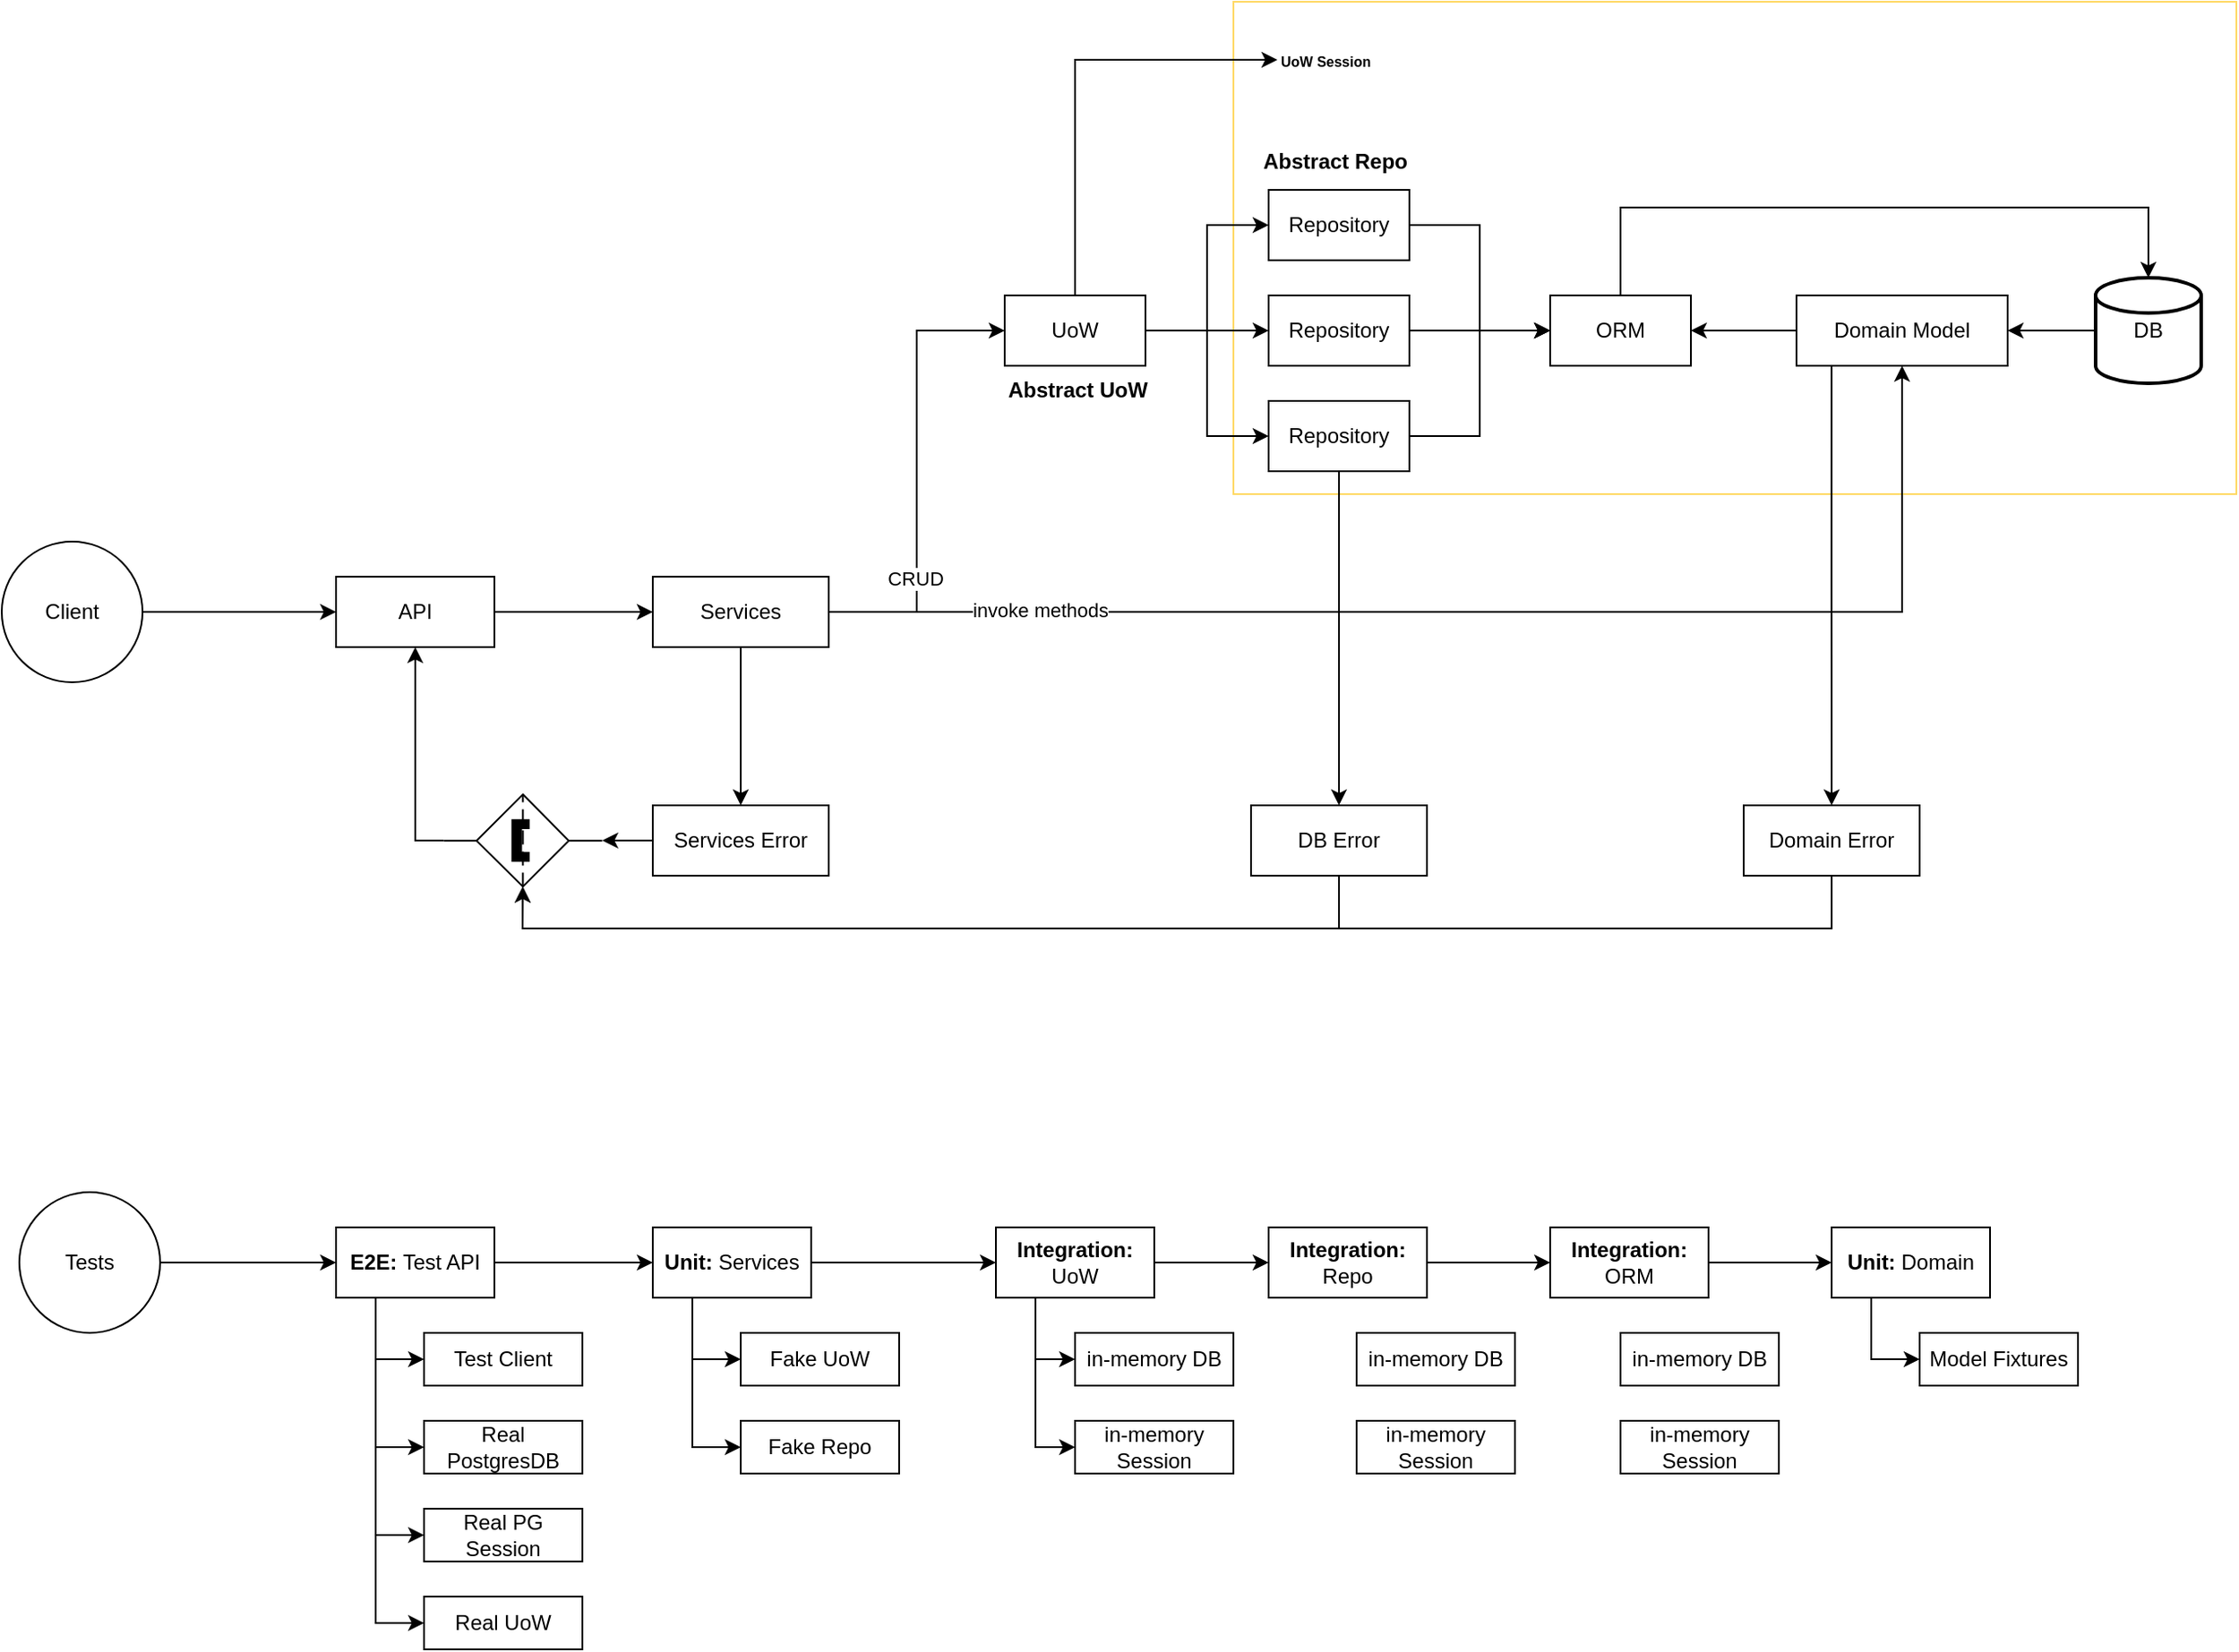 <mxfile version="26.2.2">
  <diagram name="Page-1" id="8yxQzXgcwRmqOZLbL2iT">
    <mxGraphModel dx="1793" dy="940" grid="1" gridSize="10" guides="1" tooltips="1" connect="1" arrows="1" fold="1" page="1" pageScale="1" pageWidth="850" pageHeight="1100" math="0" shadow="0">
      <root>
        <mxCell id="0" />
        <mxCell id="1" parent="0" />
        <mxCell id="xqlagRpHaZFe84Ld7Fl1-120" value="" style="rounded=0;whiteSpace=wrap;html=1;fillColor=none;strokeWidth=1;strokeColor=#FFD966;" vertex="1" parent="1">
          <mxGeometry x="720" y="63" width="570" height="280" as="geometry" />
        </mxCell>
        <mxCell id="xqlagRpHaZFe84Ld7Fl1-32" style="edgeStyle=orthogonalEdgeStyle;rounded=0;orthogonalLoop=1;jettySize=auto;html=1;entryX=0.5;entryY=0;entryDx=0;entryDy=0;entryPerimeter=0;exitX=0.5;exitY=0;exitDx=0;exitDy=0;" edge="1" parent="1" source="xqlagRpHaZFe84Ld7Fl1-1" target="xqlagRpHaZFe84Ld7Fl1-11">
          <mxGeometry relative="1" as="geometry">
            <Array as="points">
              <mxPoint x="940" y="180" />
              <mxPoint x="1240" y="180" />
            </Array>
          </mxGeometry>
        </mxCell>
        <mxCell id="xqlagRpHaZFe84Ld7Fl1-1" value="ORM" style="rounded=0;whiteSpace=wrap;html=1;" vertex="1" parent="1">
          <mxGeometry x="900" y="230" width="80" height="40" as="geometry" />
        </mxCell>
        <mxCell id="xqlagRpHaZFe84Ld7Fl1-29" style="edgeStyle=orthogonalEdgeStyle;rounded=0;orthogonalLoop=1;jettySize=auto;html=1;entryX=0;entryY=0.5;entryDx=0;entryDy=0;" edge="1" parent="1" source="xqlagRpHaZFe84Ld7Fl1-2" target="xqlagRpHaZFe84Ld7Fl1-1">
          <mxGeometry relative="1" as="geometry" />
        </mxCell>
        <mxCell id="xqlagRpHaZFe84Ld7Fl1-2" value="Repository" style="rounded=0;whiteSpace=wrap;html=1;" vertex="1" parent="1">
          <mxGeometry x="740" y="170" width="80" height="40" as="geometry" />
        </mxCell>
        <mxCell id="xqlagRpHaZFe84Ld7Fl1-18" style="edgeStyle=orthogonalEdgeStyle;rounded=0;orthogonalLoop=1;jettySize=auto;html=1;entryX=0;entryY=0.5;entryDx=0;entryDy=0;" edge="1" parent="1" source="xqlagRpHaZFe84Ld7Fl1-3" target="xqlagRpHaZFe84Ld7Fl1-2">
          <mxGeometry relative="1" as="geometry" />
        </mxCell>
        <mxCell id="xqlagRpHaZFe84Ld7Fl1-19" style="edgeStyle=orthogonalEdgeStyle;rounded=0;orthogonalLoop=1;jettySize=auto;html=1;exitX=1;exitY=0.5;exitDx=0;exitDy=0;entryX=0;entryY=0.5;entryDx=0;entryDy=0;" edge="1" parent="1" source="xqlagRpHaZFe84Ld7Fl1-3" target="xqlagRpHaZFe84Ld7Fl1-15">
          <mxGeometry relative="1" as="geometry" />
        </mxCell>
        <mxCell id="xqlagRpHaZFe84Ld7Fl1-20" style="edgeStyle=orthogonalEdgeStyle;rounded=0;orthogonalLoop=1;jettySize=auto;html=1;entryX=0;entryY=0.5;entryDx=0;entryDy=0;" edge="1" parent="1" source="xqlagRpHaZFe84Ld7Fl1-3" target="xqlagRpHaZFe84Ld7Fl1-16">
          <mxGeometry relative="1" as="geometry" />
        </mxCell>
        <mxCell id="xqlagRpHaZFe84Ld7Fl1-119" style="edgeStyle=orthogonalEdgeStyle;rounded=0;orthogonalLoop=1;jettySize=auto;html=1;entryX=0;entryY=0.5;entryDx=0;entryDy=0;" edge="1" parent="1" source="xqlagRpHaZFe84Ld7Fl1-3" target="xqlagRpHaZFe84Ld7Fl1-121">
          <mxGeometry relative="1" as="geometry">
            <mxPoint x="740" y="100" as="targetPoint" />
            <Array as="points">
              <mxPoint x="630" y="96" />
            </Array>
          </mxGeometry>
        </mxCell>
        <mxCell id="xqlagRpHaZFe84Ld7Fl1-3" value="UoW" style="rounded=0;whiteSpace=wrap;html=1;" vertex="1" parent="1">
          <mxGeometry x="590" y="230" width="80" height="40" as="geometry" />
        </mxCell>
        <mxCell id="xqlagRpHaZFe84Ld7Fl1-21" style="edgeStyle=orthogonalEdgeStyle;rounded=0;orthogonalLoop=1;jettySize=auto;html=1;entryX=0;entryY=0.5;entryDx=0;entryDy=0;" edge="1" parent="1" source="xqlagRpHaZFe84Ld7Fl1-4" target="xqlagRpHaZFe84Ld7Fl1-3">
          <mxGeometry relative="1" as="geometry" />
        </mxCell>
        <mxCell id="xqlagRpHaZFe84Ld7Fl1-39" value="CRUD" style="edgeLabel;html=1;align=center;verticalAlign=middle;resizable=0;points=[];" vertex="1" connectable="0" parent="xqlagRpHaZFe84Ld7Fl1-21">
          <mxGeometry x="-0.15" y="1" relative="1" as="geometry">
            <mxPoint y="41" as="offset" />
          </mxGeometry>
        </mxCell>
        <mxCell id="xqlagRpHaZFe84Ld7Fl1-37" style="edgeStyle=orthogonalEdgeStyle;rounded=0;orthogonalLoop=1;jettySize=auto;html=1;" edge="1" parent="1" source="xqlagRpHaZFe84Ld7Fl1-4" target="xqlagRpHaZFe84Ld7Fl1-7">
          <mxGeometry relative="1" as="geometry" />
        </mxCell>
        <mxCell id="xqlagRpHaZFe84Ld7Fl1-38" value="invoke methods" style="edgeLabel;html=1;align=center;verticalAlign=middle;resizable=0;points=[];" vertex="1" connectable="0" parent="xqlagRpHaZFe84Ld7Fl1-37">
          <mxGeometry x="-0.717" y="1" relative="1" as="geometry">
            <mxPoint x="14" as="offset" />
          </mxGeometry>
        </mxCell>
        <mxCell id="xqlagRpHaZFe84Ld7Fl1-40" style="edgeStyle=orthogonalEdgeStyle;rounded=0;orthogonalLoop=1;jettySize=auto;html=1;entryX=0.5;entryY=0;entryDx=0;entryDy=0;" edge="1" parent="1" source="xqlagRpHaZFe84Ld7Fl1-4" target="xqlagRpHaZFe84Ld7Fl1-84">
          <mxGeometry relative="1" as="geometry">
            <mxPoint x="440" y="520" as="targetPoint" />
          </mxGeometry>
        </mxCell>
        <mxCell id="xqlagRpHaZFe84Ld7Fl1-4" value="Services" style="rounded=0;whiteSpace=wrap;html=1;" vertex="1" parent="1">
          <mxGeometry x="390" y="390" width="100" height="40" as="geometry" />
        </mxCell>
        <mxCell id="xqlagRpHaZFe84Ld7Fl1-22" style="edgeStyle=orthogonalEdgeStyle;rounded=0;orthogonalLoop=1;jettySize=auto;html=1;" edge="1" parent="1" source="xqlagRpHaZFe84Ld7Fl1-5" target="xqlagRpHaZFe84Ld7Fl1-4">
          <mxGeometry relative="1" as="geometry" />
        </mxCell>
        <mxCell id="xqlagRpHaZFe84Ld7Fl1-5" value="API" style="rounded=0;whiteSpace=wrap;html=1;" vertex="1" parent="1">
          <mxGeometry x="210" y="390" width="90" height="40" as="geometry" />
        </mxCell>
        <mxCell id="xqlagRpHaZFe84Ld7Fl1-33" style="edgeStyle=orthogonalEdgeStyle;rounded=0;orthogonalLoop=1;jettySize=auto;html=1;entryX=1;entryY=0.5;entryDx=0;entryDy=0;" edge="1" parent="1" source="xqlagRpHaZFe84Ld7Fl1-7" target="xqlagRpHaZFe84Ld7Fl1-1">
          <mxGeometry relative="1" as="geometry" />
        </mxCell>
        <mxCell id="xqlagRpHaZFe84Ld7Fl1-113" style="edgeStyle=orthogonalEdgeStyle;rounded=0;orthogonalLoop=1;jettySize=auto;html=1;exitX=0.166;exitY=0.986;exitDx=0;exitDy=0;entryX=0.5;entryY=0;entryDx=0;entryDy=0;exitPerimeter=0;" edge="1" parent="1" source="xqlagRpHaZFe84Ld7Fl1-7" target="xqlagRpHaZFe84Ld7Fl1-99">
          <mxGeometry relative="1" as="geometry" />
        </mxCell>
        <mxCell id="xqlagRpHaZFe84Ld7Fl1-7" value="Domain Model" style="rounded=0;whiteSpace=wrap;html=1;" vertex="1" parent="1">
          <mxGeometry x="1040" y="230" width="120" height="40" as="geometry" />
        </mxCell>
        <mxCell id="xqlagRpHaZFe84Ld7Fl1-42" style="edgeStyle=orthogonalEdgeStyle;rounded=0;orthogonalLoop=1;jettySize=auto;html=1;entryX=1;entryY=0.5;entryDx=0;entryDy=0;" edge="1" parent="1" source="xqlagRpHaZFe84Ld7Fl1-11" target="xqlagRpHaZFe84Ld7Fl1-7">
          <mxGeometry relative="1" as="geometry" />
        </mxCell>
        <mxCell id="xqlagRpHaZFe84Ld7Fl1-11" value="DB" style="strokeWidth=2;html=1;shape=mxgraph.flowchart.database;whiteSpace=wrap;" vertex="1" parent="1">
          <mxGeometry x="1210" y="220" width="60" height="60" as="geometry" />
        </mxCell>
        <mxCell id="xqlagRpHaZFe84Ld7Fl1-30" style="edgeStyle=orthogonalEdgeStyle;rounded=0;orthogonalLoop=1;jettySize=auto;html=1;exitX=1;exitY=0.5;exitDx=0;exitDy=0;entryX=0;entryY=0.5;entryDx=0;entryDy=0;" edge="1" parent="1" source="xqlagRpHaZFe84Ld7Fl1-15" target="xqlagRpHaZFe84Ld7Fl1-1">
          <mxGeometry relative="1" as="geometry" />
        </mxCell>
        <mxCell id="xqlagRpHaZFe84Ld7Fl1-15" value="Repository" style="rounded=0;whiteSpace=wrap;html=1;" vertex="1" parent="1">
          <mxGeometry x="740" y="230" width="80" height="40" as="geometry" />
        </mxCell>
        <mxCell id="xqlagRpHaZFe84Ld7Fl1-31" style="edgeStyle=orthogonalEdgeStyle;rounded=0;orthogonalLoop=1;jettySize=auto;html=1;entryX=0;entryY=0.5;entryDx=0;entryDy=0;" edge="1" parent="1" source="xqlagRpHaZFe84Ld7Fl1-16" target="xqlagRpHaZFe84Ld7Fl1-1">
          <mxGeometry relative="1" as="geometry" />
        </mxCell>
        <mxCell id="xqlagRpHaZFe84Ld7Fl1-93" style="edgeStyle=orthogonalEdgeStyle;rounded=0;orthogonalLoop=1;jettySize=auto;html=1;exitX=0.5;exitY=1;exitDx=0;exitDy=0;entryX=0.5;entryY=0;entryDx=0;entryDy=0;" edge="1" parent="1" source="xqlagRpHaZFe84Ld7Fl1-16" target="xqlagRpHaZFe84Ld7Fl1-92">
          <mxGeometry relative="1" as="geometry" />
        </mxCell>
        <mxCell id="xqlagRpHaZFe84Ld7Fl1-16" value="Repository" style="rounded=0;whiteSpace=wrap;html=1;" vertex="1" parent="1">
          <mxGeometry x="740" y="290" width="80" height="40" as="geometry" />
        </mxCell>
        <mxCell id="xqlagRpHaZFe84Ld7Fl1-35" value="&lt;span style=&quot;text-align: center;&quot;&gt;&lt;b&gt;Abstract UoW&lt;/b&gt;&lt;/span&gt;" style="text;whiteSpace=wrap;html=1;" vertex="1" parent="1">
          <mxGeometry x="590" y="270" width="90" height="30" as="geometry" />
        </mxCell>
        <mxCell id="xqlagRpHaZFe84Ld7Fl1-36" value="&lt;span style=&quot;text-align: center;&quot;&gt;&lt;b&gt;Abstract Repo&lt;/b&gt;&lt;/span&gt;" style="text;whiteSpace=wrap;html=1;" vertex="1" parent="1">
          <mxGeometry x="735" y="140" width="90" height="30" as="geometry" />
        </mxCell>
        <mxCell id="xqlagRpHaZFe84Ld7Fl1-70" style="edgeStyle=orthogonalEdgeStyle;rounded=0;orthogonalLoop=1;jettySize=auto;html=1;exitX=0.25;exitY=1;exitDx=0;exitDy=0;entryX=0;entryY=0.5;entryDx=0;entryDy=0;" edge="1" parent="1" source="xqlagRpHaZFe84Ld7Fl1-47" target="xqlagRpHaZFe84Ld7Fl1-63">
          <mxGeometry relative="1" as="geometry" />
        </mxCell>
        <mxCell id="xqlagRpHaZFe84Ld7Fl1-71" style="edgeStyle=orthogonalEdgeStyle;rounded=0;orthogonalLoop=1;jettySize=auto;html=1;exitX=0.25;exitY=1;exitDx=0;exitDy=0;entryX=0;entryY=0.5;entryDx=0;entryDy=0;" edge="1" parent="1" source="xqlagRpHaZFe84Ld7Fl1-47" target="xqlagRpHaZFe84Ld7Fl1-64">
          <mxGeometry relative="1" as="geometry" />
        </mxCell>
        <mxCell id="xqlagRpHaZFe84Ld7Fl1-72" style="edgeStyle=orthogonalEdgeStyle;rounded=0;orthogonalLoop=1;jettySize=auto;html=1;exitX=0.25;exitY=1;exitDx=0;exitDy=0;entryX=0;entryY=0.5;entryDx=0;entryDy=0;" edge="1" parent="1" source="xqlagRpHaZFe84Ld7Fl1-47" target="xqlagRpHaZFe84Ld7Fl1-69">
          <mxGeometry relative="1" as="geometry" />
        </mxCell>
        <mxCell id="xqlagRpHaZFe84Ld7Fl1-73" style="edgeStyle=orthogonalEdgeStyle;rounded=0;orthogonalLoop=1;jettySize=auto;html=1;exitX=0.25;exitY=1;exitDx=0;exitDy=0;entryX=0;entryY=0.5;entryDx=0;entryDy=0;" edge="1" parent="1" source="xqlagRpHaZFe84Ld7Fl1-47" target="xqlagRpHaZFe84Ld7Fl1-68">
          <mxGeometry relative="1" as="geometry" />
        </mxCell>
        <mxCell id="xqlagRpHaZFe84Ld7Fl1-107" style="edgeStyle=orthogonalEdgeStyle;rounded=0;orthogonalLoop=1;jettySize=auto;html=1;entryX=0;entryY=0.5;entryDx=0;entryDy=0;" edge="1" parent="1" source="xqlagRpHaZFe84Ld7Fl1-47" target="xqlagRpHaZFe84Ld7Fl1-54">
          <mxGeometry relative="1" as="geometry" />
        </mxCell>
        <mxCell id="xqlagRpHaZFe84Ld7Fl1-47" value="&lt;b&gt;E2E: &lt;/b&gt;Test API" style="rounded=0;whiteSpace=wrap;html=1;" vertex="1" parent="1">
          <mxGeometry x="210" y="760" width="90" height="40" as="geometry" />
        </mxCell>
        <mxCell id="xqlagRpHaZFe84Ld7Fl1-61" style="edgeStyle=orthogonalEdgeStyle;rounded=0;orthogonalLoop=1;jettySize=auto;html=1;exitX=0.25;exitY=1;exitDx=0;exitDy=0;entryX=0;entryY=0.5;entryDx=0;entryDy=0;" edge="1" parent="1" source="xqlagRpHaZFe84Ld7Fl1-54" target="xqlagRpHaZFe84Ld7Fl1-56">
          <mxGeometry relative="1" as="geometry" />
        </mxCell>
        <mxCell id="xqlagRpHaZFe84Ld7Fl1-104" style="edgeStyle=orthogonalEdgeStyle;rounded=0;orthogonalLoop=1;jettySize=auto;html=1;exitX=0.25;exitY=1;exitDx=0;exitDy=0;entryX=0;entryY=0.5;entryDx=0;entryDy=0;" edge="1" parent="1" source="xqlagRpHaZFe84Ld7Fl1-54" target="xqlagRpHaZFe84Ld7Fl1-103">
          <mxGeometry relative="1" as="geometry" />
        </mxCell>
        <mxCell id="xqlagRpHaZFe84Ld7Fl1-108" style="edgeStyle=orthogonalEdgeStyle;rounded=0;orthogonalLoop=1;jettySize=auto;html=1;entryX=0;entryY=0.5;entryDx=0;entryDy=0;" edge="1" parent="1" source="xqlagRpHaZFe84Ld7Fl1-54" target="xqlagRpHaZFe84Ld7Fl1-77">
          <mxGeometry relative="1" as="geometry" />
        </mxCell>
        <mxCell id="xqlagRpHaZFe84Ld7Fl1-54" value="&lt;b&gt;Unit: &lt;/b&gt;Services" style="rounded=0;whiteSpace=wrap;html=1;" vertex="1" parent="1">
          <mxGeometry x="390" y="760" width="90" height="40" as="geometry" />
        </mxCell>
        <mxCell id="xqlagRpHaZFe84Ld7Fl1-56" value="Fake UoW" style="rounded=0;whiteSpace=wrap;html=1;" vertex="1" parent="1">
          <mxGeometry x="440" y="820" width="90" height="30" as="geometry" />
        </mxCell>
        <mxCell id="xqlagRpHaZFe84Ld7Fl1-63" value="Test Client" style="rounded=0;whiteSpace=wrap;html=1;" vertex="1" parent="1">
          <mxGeometry x="260" y="820" width="90" height="30" as="geometry" />
        </mxCell>
        <mxCell id="xqlagRpHaZFe84Ld7Fl1-64" value="Real PostgresDB" style="rounded=0;whiteSpace=wrap;html=1;" vertex="1" parent="1">
          <mxGeometry x="260" y="870" width="90" height="30" as="geometry" />
        </mxCell>
        <mxCell id="xqlagRpHaZFe84Ld7Fl1-68" value="Real UoW" style="rounded=0;whiteSpace=wrap;html=1;" vertex="1" parent="1">
          <mxGeometry x="260" y="970" width="90" height="30" as="geometry" />
        </mxCell>
        <mxCell id="xqlagRpHaZFe84Ld7Fl1-69" value="Real PG Session" style="rounded=0;whiteSpace=wrap;html=1;" vertex="1" parent="1">
          <mxGeometry x="260" y="920" width="90" height="30" as="geometry" />
        </mxCell>
        <mxCell id="xqlagRpHaZFe84Ld7Fl1-117" style="edgeStyle=orthogonalEdgeStyle;rounded=0;orthogonalLoop=1;jettySize=auto;html=1;exitX=0.25;exitY=1;exitDx=0;exitDy=0;entryX=0;entryY=0.5;entryDx=0;entryDy=0;" edge="1" parent="1" source="xqlagRpHaZFe84Ld7Fl1-75" target="xqlagRpHaZFe84Ld7Fl1-116">
          <mxGeometry relative="1" as="geometry" />
        </mxCell>
        <mxCell id="xqlagRpHaZFe84Ld7Fl1-75" value="&lt;b&gt;Unit: &lt;/b&gt;Domain" style="rounded=0;whiteSpace=wrap;html=1;" vertex="1" parent="1">
          <mxGeometry x="1060" y="760" width="90" height="40" as="geometry" />
        </mxCell>
        <mxCell id="xqlagRpHaZFe84Ld7Fl1-110" style="edgeStyle=orthogonalEdgeStyle;rounded=0;orthogonalLoop=1;jettySize=auto;html=1;entryX=0;entryY=0.5;entryDx=0;entryDy=0;" edge="1" parent="1" source="xqlagRpHaZFe84Ld7Fl1-76" target="xqlagRpHaZFe84Ld7Fl1-78">
          <mxGeometry relative="1" as="geometry" />
        </mxCell>
        <mxCell id="xqlagRpHaZFe84Ld7Fl1-76" value="&lt;b&gt;Integration: &lt;/b&gt;Repo" style="rounded=0;whiteSpace=wrap;html=1;" vertex="1" parent="1">
          <mxGeometry x="740" y="760" width="90" height="40" as="geometry" />
        </mxCell>
        <mxCell id="xqlagRpHaZFe84Ld7Fl1-109" style="edgeStyle=orthogonalEdgeStyle;rounded=0;orthogonalLoop=1;jettySize=auto;html=1;entryX=0;entryY=0.5;entryDx=0;entryDy=0;" edge="1" parent="1" source="xqlagRpHaZFe84Ld7Fl1-77" target="xqlagRpHaZFe84Ld7Fl1-76">
          <mxGeometry relative="1" as="geometry" />
        </mxCell>
        <mxCell id="xqlagRpHaZFe84Ld7Fl1-115" style="edgeStyle=orthogonalEdgeStyle;rounded=0;orthogonalLoop=1;jettySize=auto;html=1;exitX=0.25;exitY=1;exitDx=0;exitDy=0;entryX=0;entryY=0.5;entryDx=0;entryDy=0;" edge="1" parent="1" source="xqlagRpHaZFe84Ld7Fl1-77" target="xqlagRpHaZFe84Ld7Fl1-114">
          <mxGeometry relative="1" as="geometry" />
        </mxCell>
        <mxCell id="xqlagRpHaZFe84Ld7Fl1-123" style="edgeStyle=orthogonalEdgeStyle;rounded=0;orthogonalLoop=1;jettySize=auto;html=1;exitX=0.25;exitY=1;exitDx=0;exitDy=0;entryX=0;entryY=0.5;entryDx=0;entryDy=0;" edge="1" parent="1" source="xqlagRpHaZFe84Ld7Fl1-77" target="xqlagRpHaZFe84Ld7Fl1-122">
          <mxGeometry relative="1" as="geometry" />
        </mxCell>
        <mxCell id="xqlagRpHaZFe84Ld7Fl1-77" value="&lt;b&gt;Integration&lt;/b&gt;&lt;b&gt;: &lt;/b&gt;UoW" style="rounded=0;whiteSpace=wrap;html=1;" vertex="1" parent="1">
          <mxGeometry x="585" y="760" width="90" height="40" as="geometry" />
        </mxCell>
        <mxCell id="xqlagRpHaZFe84Ld7Fl1-111" style="edgeStyle=orthogonalEdgeStyle;rounded=0;orthogonalLoop=1;jettySize=auto;html=1;entryX=0;entryY=0.5;entryDx=0;entryDy=0;" edge="1" parent="1" source="xqlagRpHaZFe84Ld7Fl1-78" target="xqlagRpHaZFe84Ld7Fl1-75">
          <mxGeometry relative="1" as="geometry" />
        </mxCell>
        <mxCell id="xqlagRpHaZFe84Ld7Fl1-78" value="&lt;b&gt;Integration&lt;/b&gt;&lt;b&gt;: &lt;/b&gt;ORM" style="rounded=0;whiteSpace=wrap;html=1;" vertex="1" parent="1">
          <mxGeometry x="900" y="760" width="90" height="40" as="geometry" />
        </mxCell>
        <mxCell id="xqlagRpHaZFe84Ld7Fl1-84" value="Services Error" style="rounded=0;whiteSpace=wrap;html=1;" vertex="1" parent="1">
          <mxGeometry x="390" y="520" width="100" height="40" as="geometry" />
        </mxCell>
        <mxCell id="xqlagRpHaZFe84Ld7Fl1-91" style="edgeStyle=orthogonalEdgeStyle;rounded=0;orthogonalLoop=1;jettySize=auto;html=1;entryX=0.5;entryY=1;entryDx=0;entryDy=0;exitX=0.5;exitY=1;exitDx=0;exitDy=0;exitPerimeter=0;" edge="1" parent="1" source="xqlagRpHaZFe84Ld7Fl1-85" target="xqlagRpHaZFe84Ld7Fl1-5">
          <mxGeometry relative="1" as="geometry">
            <Array as="points">
              <mxPoint x="255" y="540" />
            </Array>
          </mxGeometry>
        </mxCell>
        <mxCell id="xqlagRpHaZFe84Ld7Fl1-85" value="" style="verticalLabelPosition=bottom;aspect=fixed;html=1;verticalAlign=top;fillColor=strokeColor;align=center;outlineConnect=0;shape=mxgraph.fluid_power.x12000;points=[[0.5,0,0],[0.5,1,0]];rotation=90;" vertex="1" parent="1">
          <mxGeometry x="290" y="494.94" width="52.44" height="90.12" as="geometry" />
        </mxCell>
        <mxCell id="xqlagRpHaZFe84Ld7Fl1-89" style="edgeStyle=orthogonalEdgeStyle;rounded=0;orthogonalLoop=1;jettySize=auto;html=1;" edge="1" parent="1" source="xqlagRpHaZFe84Ld7Fl1-88" target="xqlagRpHaZFe84Ld7Fl1-5">
          <mxGeometry relative="1" as="geometry" />
        </mxCell>
        <mxCell id="xqlagRpHaZFe84Ld7Fl1-88" value="Client" style="ellipse;whiteSpace=wrap;html=1;aspect=fixed;" vertex="1" parent="1">
          <mxGeometry x="20.0" y="370" width="80" height="80" as="geometry" />
        </mxCell>
        <mxCell id="xqlagRpHaZFe84Ld7Fl1-95" style="edgeStyle=orthogonalEdgeStyle;rounded=0;orthogonalLoop=1;jettySize=auto;html=1;exitX=0.5;exitY=1;exitDx=0;exitDy=0;" edge="1" parent="1" source="xqlagRpHaZFe84Ld7Fl1-92" target="xqlagRpHaZFe84Ld7Fl1-85">
          <mxGeometry relative="1" as="geometry">
            <Array as="points">
              <mxPoint x="780" y="590" />
              <mxPoint x="316" y="590" />
            </Array>
          </mxGeometry>
        </mxCell>
        <mxCell id="xqlagRpHaZFe84Ld7Fl1-92" value="DB Error" style="rounded=0;whiteSpace=wrap;html=1;" vertex="1" parent="1">
          <mxGeometry x="730" y="520" width="100" height="40" as="geometry" />
        </mxCell>
        <mxCell id="xqlagRpHaZFe84Ld7Fl1-94" style="edgeStyle=orthogonalEdgeStyle;rounded=0;orthogonalLoop=1;jettySize=auto;html=1;entryX=0.5;entryY=0;entryDx=0;entryDy=0;entryPerimeter=0;" edge="1" parent="1" source="xqlagRpHaZFe84Ld7Fl1-84" target="xqlagRpHaZFe84Ld7Fl1-85">
          <mxGeometry relative="1" as="geometry" />
        </mxCell>
        <mxCell id="xqlagRpHaZFe84Ld7Fl1-100" style="edgeStyle=orthogonalEdgeStyle;rounded=0;orthogonalLoop=1;jettySize=auto;html=1;exitX=0.5;exitY=1;exitDx=0;exitDy=0;" edge="1" parent="1" source="xqlagRpHaZFe84Ld7Fl1-99" target="xqlagRpHaZFe84Ld7Fl1-85">
          <mxGeometry relative="1" as="geometry">
            <Array as="points">
              <mxPoint x="1060" y="590" />
              <mxPoint x="316" y="590" />
            </Array>
          </mxGeometry>
        </mxCell>
        <mxCell id="xqlagRpHaZFe84Ld7Fl1-99" value="Domain Error" style="rounded=0;whiteSpace=wrap;html=1;" vertex="1" parent="1">
          <mxGeometry x="1010" y="520" width="100" height="40" as="geometry" />
        </mxCell>
        <mxCell id="xqlagRpHaZFe84Ld7Fl1-103" value="Fake Repo" style="rounded=0;whiteSpace=wrap;html=1;" vertex="1" parent="1">
          <mxGeometry x="440" y="870" width="90" height="30" as="geometry" />
        </mxCell>
        <mxCell id="xqlagRpHaZFe84Ld7Fl1-106" style="edgeStyle=orthogonalEdgeStyle;rounded=0;orthogonalLoop=1;jettySize=auto;html=1;entryX=0;entryY=0.5;entryDx=0;entryDy=0;" edge="1" parent="1" source="xqlagRpHaZFe84Ld7Fl1-105" target="xqlagRpHaZFe84Ld7Fl1-47">
          <mxGeometry relative="1" as="geometry" />
        </mxCell>
        <mxCell id="xqlagRpHaZFe84Ld7Fl1-105" value="Tests" style="ellipse;whiteSpace=wrap;html=1;aspect=fixed;" vertex="1" parent="1">
          <mxGeometry x="30.0" y="740" width="80" height="80" as="geometry" />
        </mxCell>
        <mxCell id="xqlagRpHaZFe84Ld7Fl1-114" value="in-memory DB" style="rounded=0;whiteSpace=wrap;html=1;" vertex="1" parent="1">
          <mxGeometry x="630" y="820" width="90" height="30" as="geometry" />
        </mxCell>
        <mxCell id="xqlagRpHaZFe84Ld7Fl1-116" value="Model Fixtures" style="rounded=0;whiteSpace=wrap;html=1;" vertex="1" parent="1">
          <mxGeometry x="1110" y="820" width="90" height="30" as="geometry" />
        </mxCell>
        <mxCell id="xqlagRpHaZFe84Ld7Fl1-121" value="&lt;font style=&quot;font-size: 8px;&quot;&gt;&lt;b&gt;UoW Session&lt;/b&gt;&lt;/font&gt;" style="text;html=1;align=left;verticalAlign=middle;whiteSpace=wrap;rounded=0;" vertex="1" parent="1">
          <mxGeometry x="745" y="81" width="75" height="30" as="geometry" />
        </mxCell>
        <mxCell id="xqlagRpHaZFe84Ld7Fl1-122" value="in-memory Session" style="rounded=0;whiteSpace=wrap;html=1;" vertex="1" parent="1">
          <mxGeometry x="630" y="870" width="90" height="30" as="geometry" />
        </mxCell>
        <mxCell id="xqlagRpHaZFe84Ld7Fl1-124" value="in-memory DB" style="rounded=0;whiteSpace=wrap;html=1;" vertex="1" parent="1">
          <mxGeometry x="790" y="820" width="90" height="30" as="geometry" />
        </mxCell>
        <mxCell id="xqlagRpHaZFe84Ld7Fl1-125" value="in-memory Session" style="rounded=0;whiteSpace=wrap;html=1;" vertex="1" parent="1">
          <mxGeometry x="790" y="870" width="90" height="30" as="geometry" />
        </mxCell>
        <mxCell id="xqlagRpHaZFe84Ld7Fl1-126" value="in-memory DB" style="rounded=0;whiteSpace=wrap;html=1;" vertex="1" parent="1">
          <mxGeometry x="940" y="820" width="90" height="30" as="geometry" />
        </mxCell>
        <mxCell id="xqlagRpHaZFe84Ld7Fl1-127" value="in-memory Session" style="rounded=0;whiteSpace=wrap;html=1;" vertex="1" parent="1">
          <mxGeometry x="940" y="870" width="90" height="30" as="geometry" />
        </mxCell>
      </root>
    </mxGraphModel>
  </diagram>
</mxfile>
